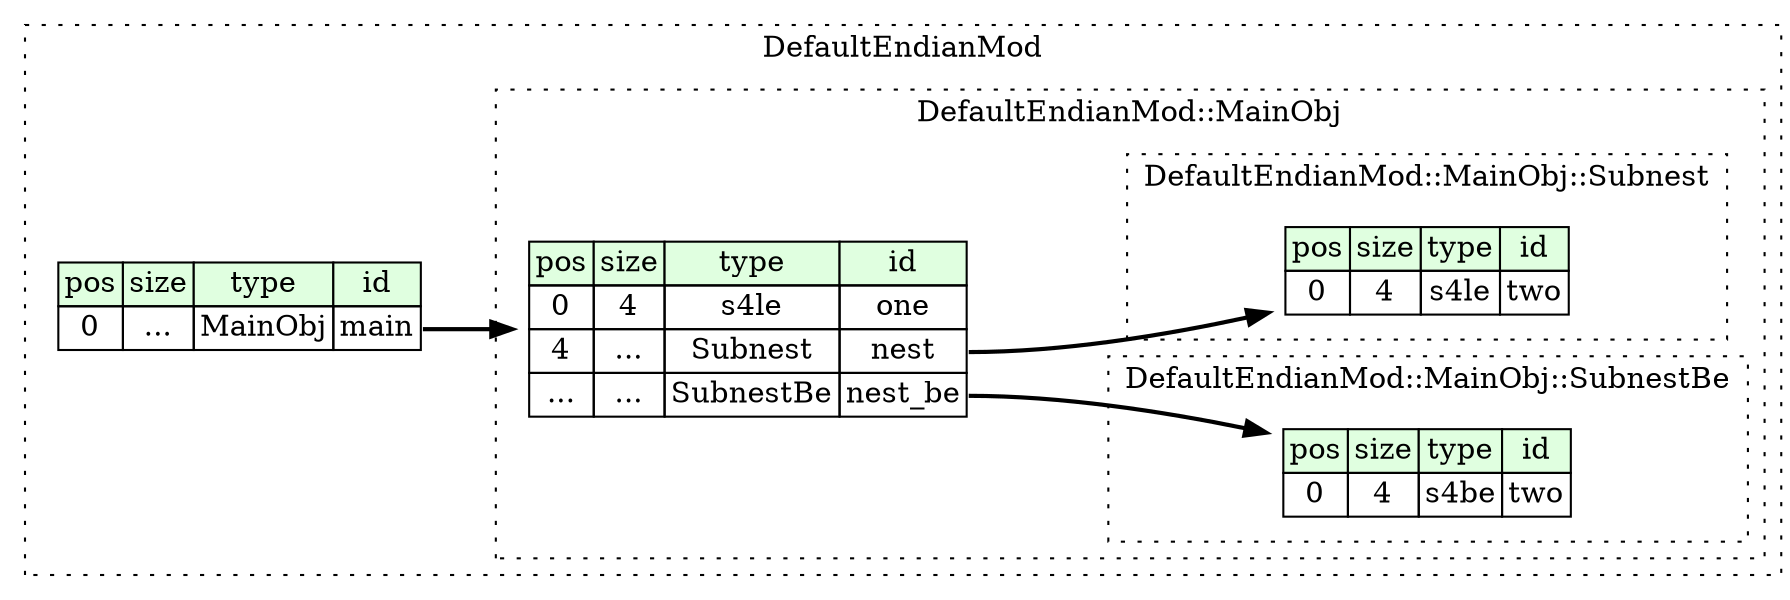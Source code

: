 digraph {
	rankdir=LR;
	node [shape=plaintext];
	subgraph cluster__default_endian_mod {
		label="DefaultEndianMod";
		graph[style=dotted];

		default_endian_mod__seq [label=<<TABLE BORDER="0" CELLBORDER="1" CELLSPACING="0">
			<TR><TD BGCOLOR="#E0FFE0">pos</TD><TD BGCOLOR="#E0FFE0">size</TD><TD BGCOLOR="#E0FFE0">type</TD><TD BGCOLOR="#E0FFE0">id</TD></TR>
			<TR><TD PORT="main_pos">0</TD><TD PORT="main_size">...</TD><TD>MainObj</TD><TD PORT="main_type">main</TD></TR>
		</TABLE>>];
		subgraph cluster__main_obj {
			label="DefaultEndianMod::MainObj";
			graph[style=dotted];

			main_obj__seq [label=<<TABLE BORDER="0" CELLBORDER="1" CELLSPACING="0">
				<TR><TD BGCOLOR="#E0FFE0">pos</TD><TD BGCOLOR="#E0FFE0">size</TD><TD BGCOLOR="#E0FFE0">type</TD><TD BGCOLOR="#E0FFE0">id</TD></TR>
				<TR><TD PORT="one_pos">0</TD><TD PORT="one_size">4</TD><TD>s4le</TD><TD PORT="one_type">one</TD></TR>
				<TR><TD PORT="nest_pos">4</TD><TD PORT="nest_size">...</TD><TD>Subnest</TD><TD PORT="nest_type">nest</TD></TR>
				<TR><TD PORT="nest_be_pos">...</TD><TD PORT="nest_be_size">...</TD><TD>SubnestBe</TD><TD PORT="nest_be_type">nest_be</TD></TR>
			</TABLE>>];
			subgraph cluster__subnest {
				label="DefaultEndianMod::MainObj::Subnest";
				graph[style=dotted];

				subnest__seq [label=<<TABLE BORDER="0" CELLBORDER="1" CELLSPACING="0">
					<TR><TD BGCOLOR="#E0FFE0">pos</TD><TD BGCOLOR="#E0FFE0">size</TD><TD BGCOLOR="#E0FFE0">type</TD><TD BGCOLOR="#E0FFE0">id</TD></TR>
					<TR><TD PORT="two_pos">0</TD><TD PORT="two_size">4</TD><TD>s4le</TD><TD PORT="two_type">two</TD></TR>
				</TABLE>>];
			}
			subgraph cluster__subnest_be {
				label="DefaultEndianMod::MainObj::SubnestBe";
				graph[style=dotted];

				subnest_be__seq [label=<<TABLE BORDER="0" CELLBORDER="1" CELLSPACING="0">
					<TR><TD BGCOLOR="#E0FFE0">pos</TD><TD BGCOLOR="#E0FFE0">size</TD><TD BGCOLOR="#E0FFE0">type</TD><TD BGCOLOR="#E0FFE0">id</TD></TR>
					<TR><TD PORT="two_pos">0</TD><TD PORT="two_size">4</TD><TD>s4be</TD><TD PORT="two_type">two</TD></TR>
				</TABLE>>];
			}
		}
	}
	default_endian_mod__seq:main_type -> main_obj__seq [style=bold];
	main_obj__seq:nest_type -> subnest__seq [style=bold];
	main_obj__seq:nest_be_type -> subnest_be__seq [style=bold];
}
